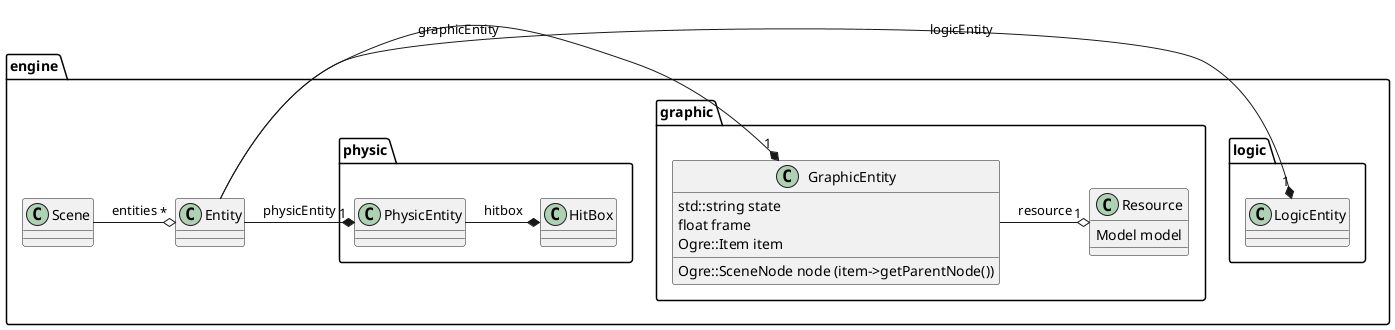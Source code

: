 @startuml entity

package engine
{
class Entity
class Scene

package logic
{
	class LogicEntity
}
package graphic
{
	class GraphicEntity
	class Resource
}
package physic
{
	class PhysicEntity
	class HitBox
}

Entity -* "1" LogicEntity : logicEntity
Entity -* "1" GraphicEntity : graphicEntity
Entity -* "1" PhysicEntity : physicEntity

Scene -o "*" Entity : entities

GraphicEntity -o "1" Resource : resource
GraphicEntity : std::string state
GraphicEntity : float frame
GraphicEntity : Ogre::Item item
GraphicEntity : Ogre::SceneNode node (item->getParentNode())


Resource : Model model

PhysicEntity -* HitBox : hitbox
}

@enduml
